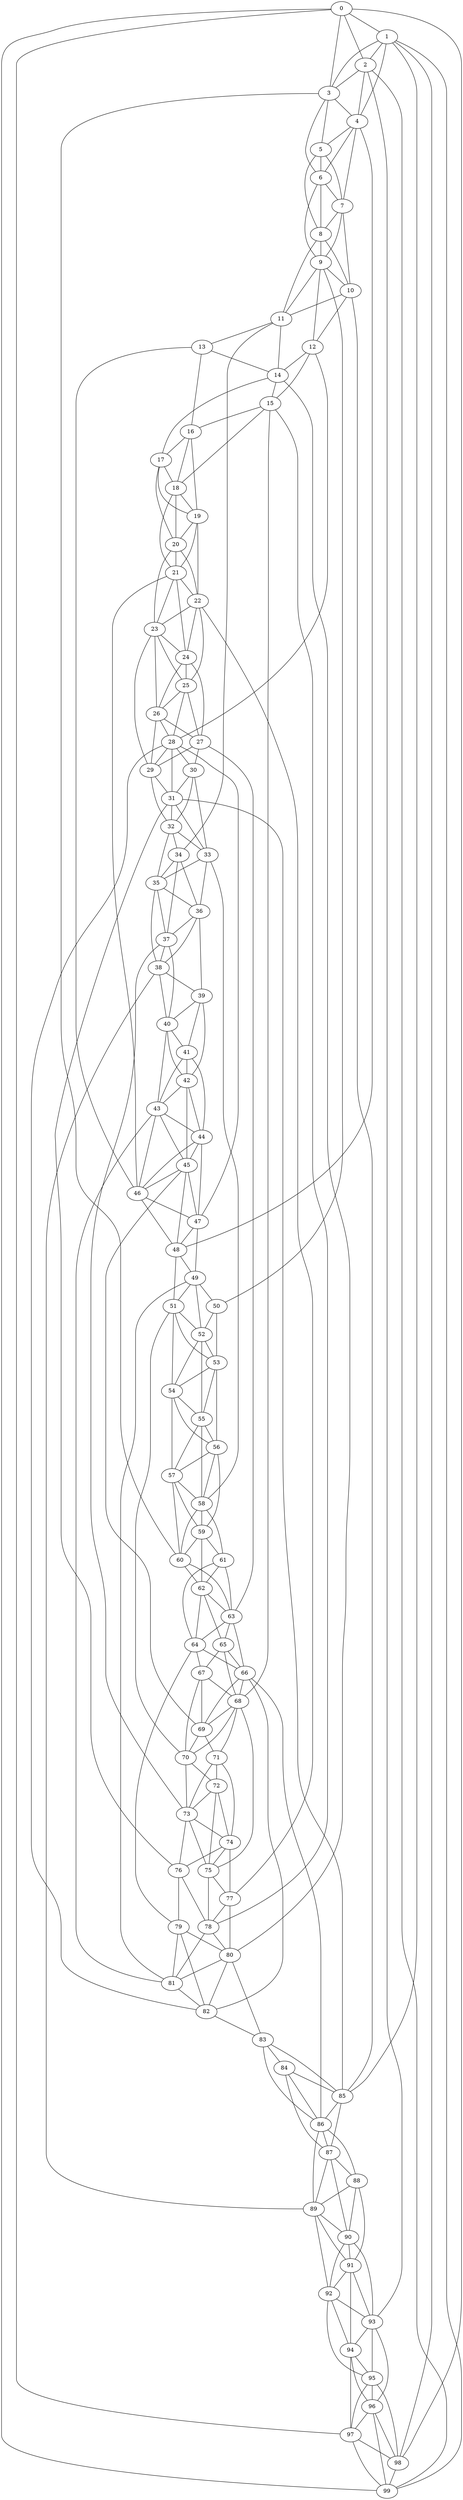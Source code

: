 strict graph "watts_strogatz_graph(100,6,0.1)" {
0;
1;
2;
3;
4;
5;
6;
7;
8;
9;
10;
11;
12;
13;
14;
15;
16;
17;
18;
19;
20;
21;
22;
23;
24;
25;
26;
27;
28;
29;
30;
31;
32;
33;
34;
35;
36;
37;
38;
39;
40;
41;
42;
43;
44;
45;
46;
47;
48;
49;
50;
51;
52;
53;
54;
55;
56;
57;
58;
59;
60;
61;
62;
63;
64;
65;
66;
67;
68;
69;
70;
71;
72;
73;
74;
75;
76;
77;
78;
79;
80;
81;
82;
83;
84;
85;
86;
87;
88;
89;
90;
91;
92;
93;
94;
95;
96;
97;
98;
99;
0 -- 1  [is_available=True, prob="1.0"];
0 -- 2  [is_available=True, prob="1.0"];
0 -- 3  [is_available=True, prob="0.608109808861"];
0 -- 97  [is_available=True, prob="0.28046184286"];
0 -- 98  [is_available=True, prob="0.439078892818"];
0 -- 99  [is_available=True, prob="0.0457871092346"];
1 -- 2  [is_available=True, prob="0.0668234298364"];
1 -- 99  [is_available=True, prob="0.485628823027"];
1 -- 4  [is_available=True, prob="0.0910412964383"];
1 -- 98  [is_available=True, prob="0.133052261845"];
1 -- 3  [is_available=True, prob="0.712771016231"];
1 -- 85  [is_available=True, prob="0.816884892935"];
2 -- 3  [is_available=True, prob="0.523375080095"];
2 -- 4  [is_available=True, prob="0.296979233262"];
2 -- 99  [is_available=True, prob="0.447951920172"];
2 -- 93  [is_available=True, prob="0.798462456157"];
3 -- 4  [is_available=True, prob="0.732112987103"];
3 -- 5  [is_available=True, prob="0.560968249723"];
3 -- 6  [is_available=True, prob="0.770796028785"];
3 -- 60  [is_available=True, prob="0.509597651355"];
4 -- 5  [is_available=True, prob="0.989669131999"];
4 -- 6  [is_available=True, prob="1.0"];
4 -- 7  [is_available=True, prob="1.0"];
4 -- 48  [is_available=True, prob="0.788070149412"];
5 -- 6  [is_available=True, prob="0.770650384494"];
5 -- 7  [is_available=True, prob="1.0"];
5 -- 8  [is_available=True, prob="0.108545340174"];
6 -- 7  [is_available=True, prob="0.759957661049"];
6 -- 8  [is_available=True, prob="0.910690644616"];
6 -- 9  [is_available=True, prob="0.707980957474"];
7 -- 8  [is_available=True, prob="0.532633069028"];
7 -- 9  [is_available=True, prob="0.72631679029"];
7 -- 10  [is_available=True, prob="0.0160295576129"];
8 -- 9  [is_available=True, prob="1.0"];
8 -- 10  [is_available=True, prob="1.0"];
8 -- 11  [is_available=True, prob="0.9316263315"];
9 -- 10  [is_available=True, prob="0.861988636125"];
9 -- 11  [is_available=True, prob="1.0"];
9 -- 12  [is_available=True, prob="0.850647467835"];
9 -- 50  [is_available=True, prob="0.31583483014"];
10 -- 11  [is_available=True, prob="1.0"];
10 -- 12  [is_available=True, prob="0.656301541363"];
10 -- 85  [is_available=True, prob="0.109039792516"];
11 -- 34  [is_available=True, prob="0.21196807478"];
11 -- 13  [is_available=True, prob="1.0"];
11 -- 14  [is_available=True, prob="0.040119804584"];
12 -- 14  [is_available=True, prob="1.0"];
12 -- 15  [is_available=True, prob="0.327412028223"];
12 -- 28  [is_available=True, prob="0.882633633861"];
13 -- 14  [is_available=True, prob="0.998360686491"];
13 -- 16  [is_available=True, prob="0.734724953417"];
13 -- 46  [is_available=True, prob="0.998329776998"];
14 -- 80  [is_available=True, prob="0.167989438748"];
14 -- 15  [is_available=True, prob="0.231311791709"];
14 -- 17  [is_available=True, prob="1.0"];
15 -- 68  [is_available=True, prob="1.0"];
15 -- 78  [is_available=True, prob="0.322309382445"];
15 -- 16  [is_available=True, prob="0.515899379996"];
15 -- 18  [is_available=True, prob="0.344544381641"];
16 -- 17  [is_available=True, prob="1.0"];
16 -- 18  [is_available=True, prob="0.222111649571"];
16 -- 19  [is_available=True, prob="0.662103708573"];
17 -- 18  [is_available=True, prob="0.195240086081"];
17 -- 19  [is_available=True, prob="0.0961363570875"];
17 -- 20  [is_available=True, prob="0.678289369639"];
18 -- 19  [is_available=True, prob="0.924596897536"];
18 -- 20  [is_available=True, prob="0.749530818442"];
18 -- 21  [is_available=True, prob="1.0"];
19 -- 20  [is_available=True, prob="0.0404290948131"];
19 -- 21  [is_available=True, prob="0.219519447303"];
19 -- 22  [is_available=True, prob="0.0997410372665"];
20 -- 21  [is_available=True, prob="0.297370593794"];
20 -- 22  [is_available=True, prob="0.386427283013"];
20 -- 23  [is_available=True, prob="0.059183196852"];
21 -- 46  [is_available=True, prob="0.511151589388"];
21 -- 22  [is_available=True, prob="0.430981077887"];
21 -- 23  [is_available=True, prob="0.578491225462"];
21 -- 24  [is_available=True, prob="1.0"];
22 -- 77  [is_available=True, prob="0.274590776514"];
22 -- 23  [is_available=True, prob="0.936401639986"];
22 -- 24  [is_available=True, prob="0.0867876613085"];
22 -- 25  [is_available=True, prob="0.349754728796"];
23 -- 24  [is_available=True, prob="0.928430343804"];
23 -- 25  [is_available=True, prob="1.0"];
23 -- 26  [is_available=True, prob="0.902284997734"];
23 -- 29  [is_available=True, prob="0.0689719204928"];
24 -- 25  [is_available=True, prob="1.0"];
24 -- 26  [is_available=True, prob="0.988544696985"];
24 -- 27  [is_available=True, prob="0.969849197452"];
25 -- 26  [is_available=True, prob="1.0"];
25 -- 27  [is_available=True, prob="0.597829265489"];
25 -- 28  [is_available=True, prob="0.6357954223"];
26 -- 27  [is_available=True, prob="0.0156555522001"];
26 -- 28  [is_available=True, prob="1.0"];
26 -- 29  [is_available=True, prob="0.866449944659"];
27 -- 29  [is_available=True, prob="1.0"];
27 -- 30  [is_available=True, prob="0.532449583209"];
27 -- 63  [is_available=True, prob="0.580260941727"];
28 -- 47  [is_available=True, prob="1.0"];
28 -- 82  [is_available=True, prob="0.718210745154"];
28 -- 29  [is_available=True, prob="0.908203767053"];
28 -- 30  [is_available=True, prob="0.867985889176"];
28 -- 31  [is_available=True, prob="0.184264644711"];
29 -- 32  [is_available=True, prob="0.120485592971"];
29 -- 31  [is_available=True, prob="0.482043083715"];
30 -- 32  [is_available=True, prob="1.0"];
30 -- 33  [is_available=True, prob="0.135025797074"];
30 -- 31  [is_available=True, prob="0.689671583102"];
31 -- 32  [is_available=True, prob="0.270428196752"];
31 -- 33  [is_available=True, prob="0.273655452085"];
31 -- 76  [is_available=True, prob="1.0"];
31 -- 85  [is_available=True, prob="1.0"];
32 -- 33  [is_available=True, prob="1.0"];
32 -- 34  [is_available=True, prob="0.777732487525"];
32 -- 35  [is_available=True, prob="0.810457697435"];
33 -- 35  [is_available=True, prob="0.884104591932"];
33 -- 36  [is_available=True, prob="0.138902194501"];
33 -- 58  [is_available=True, prob="0.127050508886"];
34 -- 35  [is_available=True, prob="0.0349926863198"];
34 -- 36  [is_available=True, prob="0.191878314331"];
34 -- 37  [is_available=True, prob="1.0"];
35 -- 36  [is_available=True, prob="1.0"];
35 -- 37  [is_available=True, prob="0.871118004893"];
35 -- 38  [is_available=True, prob="0.156793592701"];
36 -- 37  [is_available=True, prob="0.544966344354"];
36 -- 38  [is_available=True, prob="1.0"];
36 -- 39  [is_available=True, prob="0.341539193439"];
37 -- 38  [is_available=True, prob="0.143995831549"];
37 -- 40  [is_available=True, prob="0.936953244123"];
37 -- 73  [is_available=True, prob="1.0"];
38 -- 39  [is_available=True, prob="0.652967634743"];
38 -- 40  [is_available=True, prob="0.457309445097"];
38 -- 89  [is_available=True, prob="1.0"];
39 -- 40  [is_available=True, prob="0.0704258657978"];
39 -- 41  [is_available=True, prob="0.753888368419"];
39 -- 42  [is_available=True, prob="0.583301447873"];
40 -- 41  [is_available=True, prob="1.0"];
40 -- 42  [is_available=True, prob="1.0"];
40 -- 43  [is_available=True, prob="0.412786209448"];
41 -- 42  [is_available=True, prob="0.427257607394"];
41 -- 43  [is_available=True, prob="0.444317780187"];
41 -- 44  [is_available=True, prob="0.719353462195"];
42 -- 43  [is_available=True, prob="0.979577730974"];
42 -- 44  [is_available=True, prob="1.0"];
42 -- 45  [is_available=True, prob="0.621830780971"];
43 -- 44  [is_available=True, prob="0.752804425501"];
43 -- 45  [is_available=True, prob="0.837933860081"];
43 -- 46  [is_available=True, prob="0.558155298999"];
43 -- 81  [is_available=True, prob="0.47127316878"];
44 -- 45  [is_available=True, prob="0.601516007339"];
44 -- 46  [is_available=True, prob="0.49353147686"];
44 -- 47  [is_available=True, prob="1.0"];
45 -- 69  [is_available=True, prob="0.288224132653"];
45 -- 46  [is_available=True, prob="0.176253755343"];
45 -- 47  [is_available=True, prob="0.648157731806"];
45 -- 48  [is_available=True, prob="1.0"];
46 -- 47  [is_available=True, prob="0.377182064153"];
46 -- 48  [is_available=True, prob="0.975376631104"];
47 -- 48  [is_available=True, prob="0.710670144547"];
47 -- 49  [is_available=True, prob="0.500067783512"];
48 -- 49  [is_available=True, prob="0.593894809256"];
48 -- 51  [is_available=True, prob="0.989982867424"];
49 -- 81  [is_available=True, prob="1.0"];
49 -- 50  [is_available=True, prob="0.878988353505"];
49 -- 51  [is_available=True, prob="0.56806345371"];
49 -- 52  [is_available=True, prob="0.929941314389"];
50 -- 52  [is_available=True, prob="1.0"];
50 -- 53  [is_available=True, prob="1.0"];
51 -- 70  [is_available=True, prob="0.739623625238"];
51 -- 52  [is_available=True, prob="0.0167195603894"];
51 -- 53  [is_available=True, prob="0.814403337434"];
51 -- 54  [is_available=True, prob="0.18241590389"];
52 -- 53  [is_available=True, prob="1.0"];
52 -- 54  [is_available=True, prob="0.481010932325"];
52 -- 55  [is_available=True, prob="0.406309403995"];
53 -- 54  [is_available=True, prob="0.343554016948"];
53 -- 55  [is_available=True, prob="0.103254774999"];
53 -- 56  [is_available=True, prob="0.370794756801"];
54 -- 55  [is_available=True, prob="0.0568489691421"];
54 -- 56  [is_available=True, prob="0.0997421067214"];
54 -- 57  [is_available=True, prob="0.816983677213"];
55 -- 56  [is_available=True, prob="0.966488675929"];
55 -- 57  [is_available=True, prob="0.693358855243"];
55 -- 58  [is_available=True, prob="1.0"];
56 -- 57  [is_available=True, prob="0.355455283381"];
56 -- 58  [is_available=True, prob="1.0"];
56 -- 59  [is_available=True, prob="0.790785161899"];
57 -- 58  [is_available=True, prob="0.193469477187"];
57 -- 59  [is_available=True, prob="0.602296043018"];
57 -- 60  [is_available=True, prob="0.857050860075"];
58 -- 59  [is_available=True, prob="0.814665092176"];
58 -- 60  [is_available=True, prob="0.578770439542"];
58 -- 61  [is_available=True, prob="0.344451225139"];
59 -- 60  [is_available=True, prob="0.902770107264"];
59 -- 61  [is_available=True, prob="1.0"];
59 -- 62  [is_available=True, prob="1.0"];
60 -- 62  [is_available=True, prob="0.0902217978919"];
60 -- 63  [is_available=True, prob="0.588235374989"];
61 -- 64  [is_available=True, prob="0.703847139045"];
61 -- 62  [is_available=True, prob="0.151360124858"];
61 -- 63  [is_available=True, prob="0.517023271257"];
62 -- 64  [is_available=True, prob="1.0"];
62 -- 65  [is_available=True, prob="0.736031798194"];
62 -- 63  [is_available=True, prob="1.0"];
63 -- 64  [is_available=True, prob="1.0"];
63 -- 65  [is_available=True, prob="0.714981414775"];
63 -- 66  [is_available=True, prob="0.990834017718"];
64 -- 66  [is_available=True, prob="0.511771274742"];
64 -- 67  [is_available=True, prob="0.0829061542768"];
64 -- 79  [is_available=True, prob="0.147593398644"];
65 -- 66  [is_available=True, prob="0.214657121673"];
65 -- 67  [is_available=True, prob="0.956093734712"];
65 -- 68  [is_available=True, prob="0.519736736086"];
66 -- 68  [is_available=True, prob="1.0"];
66 -- 69  [is_available=True, prob="1.0"];
66 -- 82  [is_available=True, prob="0.817181762561"];
66 -- 86  [is_available=True, prob="1.0"];
67 -- 68  [is_available=True, prob="0.0692560567323"];
67 -- 69  [is_available=True, prob="0.669498750054"];
67 -- 70  [is_available=True, prob="0.0529432033474"];
68 -- 69  [is_available=True, prob="0.80931485148"];
68 -- 70  [is_available=True, prob="0.581077251993"];
68 -- 71  [is_available=True, prob="0.329533691638"];
68 -- 75  [is_available=True, prob="0.368767567107"];
69 -- 70  [is_available=True, prob="0.309655014848"];
69 -- 71  [is_available=True, prob="0.311386631997"];
70 -- 72  [is_available=True, prob="0.913612940143"];
70 -- 73  [is_available=True, prob="0.0548217662534"];
71 -- 72  [is_available=True, prob="0.570491691855"];
71 -- 73  [is_available=True, prob="0.0629135083202"];
71 -- 74  [is_available=True, prob="0.941851381811"];
72 -- 73  [is_available=True, prob="0.894383884916"];
72 -- 74  [is_available=True, prob="0.89202910061"];
72 -- 75  [is_available=True, prob="0.470197347589"];
73 -- 74  [is_available=True, prob="0.217537356244"];
73 -- 75  [is_available=True, prob="0.317910584293"];
73 -- 76  [is_available=True, prob="0.494844631526"];
74 -- 75  [is_available=True, prob="0.888714520807"];
74 -- 76  [is_available=True, prob="0.611120343902"];
74 -- 77  [is_available=True, prob="0.455678045679"];
75 -- 77  [is_available=True, prob="0.137482054073"];
75 -- 78  [is_available=True, prob="0.795081669816"];
76 -- 78  [is_available=True, prob="1.0"];
76 -- 79  [is_available=True, prob="0.557653262744"];
77 -- 78  [is_available=True, prob="0.57576992823"];
77 -- 80  [is_available=True, prob="0.183419996469"];
78 -- 80  [is_available=True, prob="0.959314808092"];
78 -- 81  [is_available=True, prob="1.0"];
79 -- 80  [is_available=True, prob="0.632409376401"];
79 -- 81  [is_available=True, prob="1.0"];
79 -- 82  [is_available=True, prob="0.688492675631"];
80 -- 81  [is_available=True, prob="0.139650428216"];
80 -- 82  [is_available=True, prob="0.276512898728"];
80 -- 83  [is_available=True, prob="0.859199357378"];
81 -- 82  [is_available=True, prob="0.375805666843"];
82 -- 83  [is_available=True, prob="0.519779661549"];
83 -- 84  [is_available=True, prob="1.0"];
83 -- 85  [is_available=True, prob="0.727916639374"];
83 -- 86  [is_available=True, prob="0.471424699747"];
84 -- 85  [is_available=True, prob="1.0"];
84 -- 86  [is_available=True, prob="0.466401002741"];
84 -- 87  [is_available=True, prob="0.0483833437129"];
85 -- 86  [is_available=True, prob="0.745332359217"];
85 -- 87  [is_available=True, prob="0.977265133353"];
86 -- 87  [is_available=True, prob="0.478846474992"];
86 -- 88  [is_available=True, prob="0.957277320134"];
86 -- 89  [is_available=True, prob="0.403978960686"];
87 -- 88  [is_available=True, prob="0.679670496004"];
87 -- 89  [is_available=True, prob="0.31067748284"];
87 -- 90  [is_available=True, prob="0.0665527874571"];
88 -- 89  [is_available=True, prob="0.886569249268"];
88 -- 90  [is_available=True, prob="0.220603488843"];
88 -- 91  [is_available=True, prob="0.19026918779"];
89 -- 90  [is_available=True, prob="0.0671601792309"];
89 -- 91  [is_available=True, prob="1.0"];
89 -- 92  [is_available=True, prob="0.662516666827"];
90 -- 91  [is_available=True, prob="0.90398988126"];
90 -- 92  [is_available=True, prob="1.0"];
90 -- 93  [is_available=True, prob="0.12553171142"];
91 -- 92  [is_available=True, prob="0.474393236939"];
91 -- 93  [is_available=True, prob="0.793719732994"];
91 -- 94  [is_available=True, prob="1.0"];
92 -- 93  [is_available=True, prob="1.0"];
92 -- 94  [is_available=True, prob="0.092783244002"];
92 -- 95  [is_available=True, prob="1.0"];
93 -- 96  [is_available=True, prob="0.782304009252"];
93 -- 94  [is_available=True, prob="0.227398592787"];
93 -- 95  [is_available=True, prob="0.332220543794"];
94 -- 96  [is_available=True, prob="0.307250359502"];
94 -- 97  [is_available=True, prob="0.732906460172"];
94 -- 95  [is_available=True, prob="0.75457652773"];
95 -- 96  [is_available=True, prob="0.862216440364"];
95 -- 97  [is_available=True, prob="0.928361113291"];
95 -- 98  [is_available=True, prob="1.0"];
96 -- 97  [is_available=True, prob="0.192563736596"];
96 -- 98  [is_available=True, prob="1.0"];
96 -- 99  [is_available=True, prob="1.0"];
97 -- 98  [is_available=True, prob="1.0"];
97 -- 99  [is_available=True, prob="1.0"];
98 -- 99  [is_available=True, prob="0.187146083521"];
}
